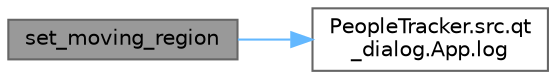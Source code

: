 digraph "set_moving_region"
{
 // LATEX_PDF_SIZE
  bgcolor="transparent";
  edge [fontname=Helvetica,fontsize=10,labelfontname=Helvetica,labelfontsize=10];
  node [fontname=Helvetica,fontsize=10,shape=box,height=0.2,width=0.4];
  rankdir="LR";
  Node1 [id="Node000001",label="set_moving_region",height=0.2,width=0.4,color="gray40", fillcolor="grey60", style="filled", fontcolor="black",tooltip=" "];
  Node1 -> Node2 [id="edge1_Node000001_Node000002",color="steelblue1",style="solid",tooltip=" "];
  Node2 [id="Node000002",label="PeopleTracker.src.qt\l_dialog.App.log",height=0.2,width=0.4,color="grey40", fillcolor="white", style="filled",URL="$a00182.html#a9620ad6ad1fc20e9998d95ceb7e92640",tooltip=" "];
}
